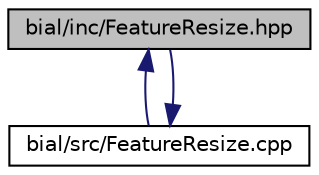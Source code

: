 digraph "bial/inc/FeatureResize.hpp"
{
  edge [fontname="Helvetica",fontsize="10",labelfontname="Helvetica",labelfontsize="10"];
  node [fontname="Helvetica",fontsize="10",shape=record];
  Node1 [label="bial/inc/FeatureResize.hpp",height=0.2,width=0.4,color="black", fillcolor="grey75", style="filled", fontcolor="black"];
  Node1 -> Node2 [dir="back",color="midnightblue",fontsize="10",style="solid",fontname="Helvetica"];
  Node2 [label="bial/src/FeatureResize.cpp",height=0.2,width=0.4,color="black", fillcolor="white", style="filled",URL="$_feature_resize_8cpp.html"];
  Node2 -> Node1 [dir="back",color="midnightblue",fontsize="10",style="solid",fontname="Helvetica"];
}
